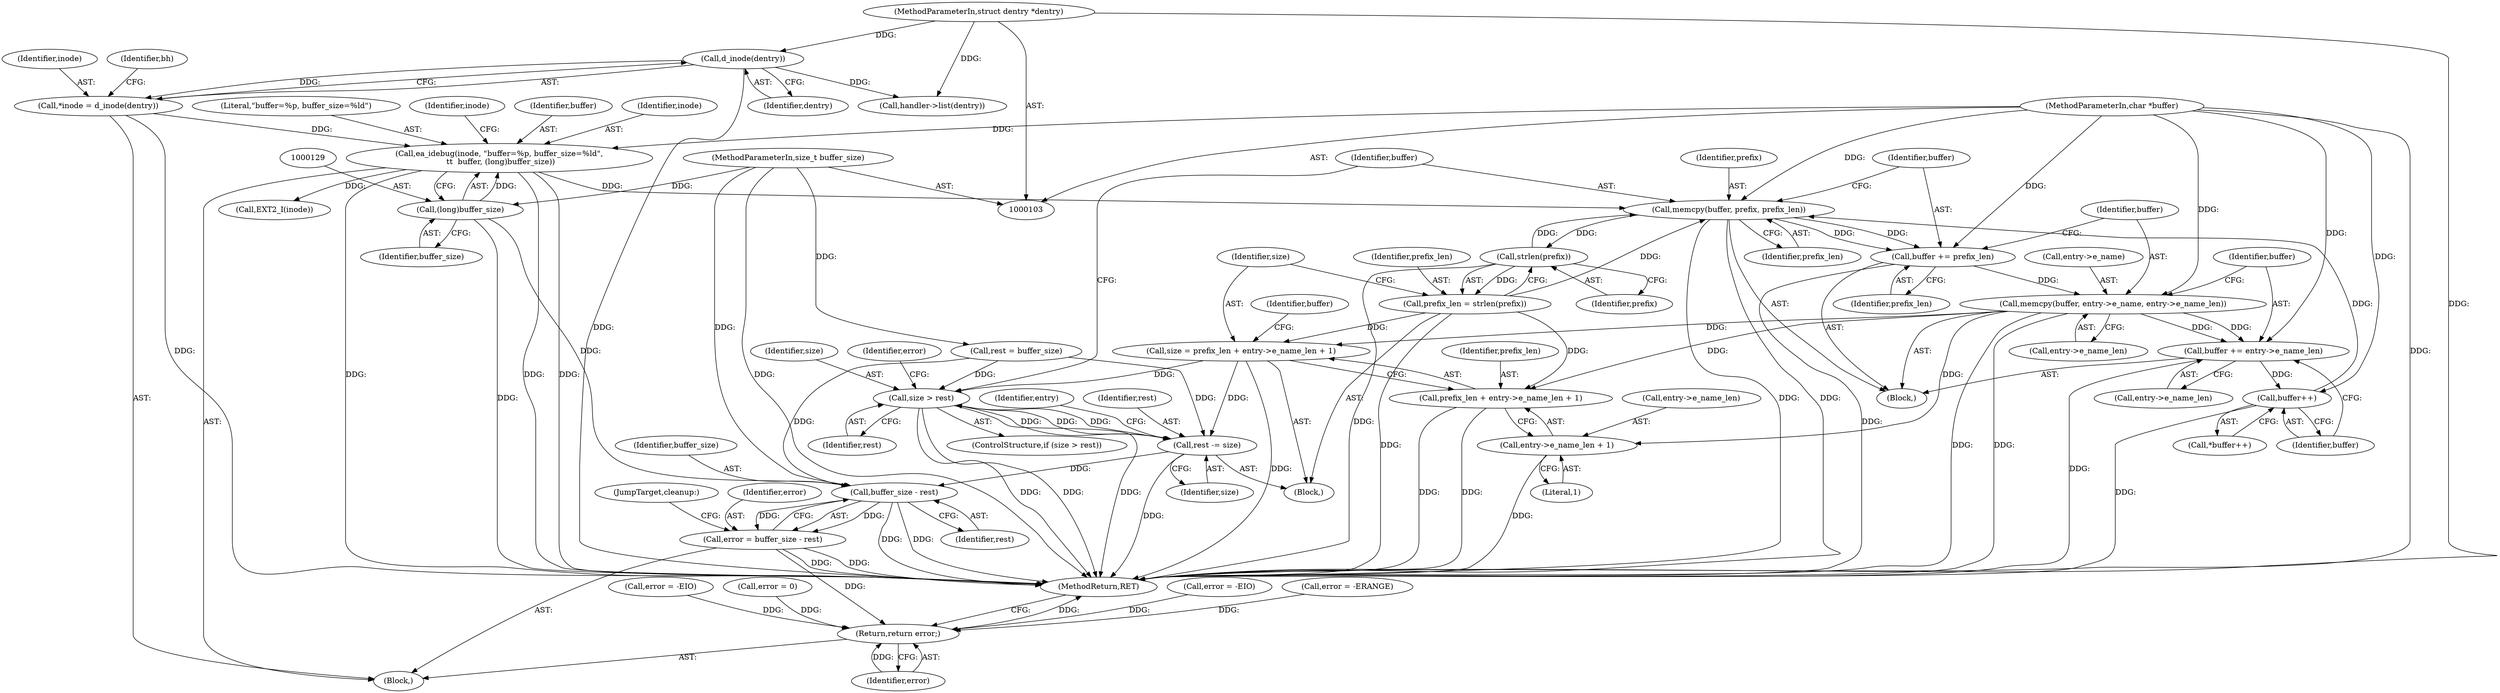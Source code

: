 digraph "0_linux_be0726d33cb8f411945884664924bed3cb8c70ee_8@API" {
"1000322" [label="(Call,memcpy(buffer, prefix, prefix_len))"];
"1000124" [label="(Call,ea_idebug(inode, \"buffer=%p, buffer_size=%ld\",\n \t\t  buffer, (long)buffer_size))"];
"1000109" [label="(Call,*inode = d_inode(dentry))"];
"1000111" [label="(Call,d_inode(dentry))"];
"1000104" [label="(MethodParameterIn,struct dentry *dentry)"];
"1000105" [label="(MethodParameterIn,char *buffer)"];
"1000128" [label="(Call,(long)buffer_size)"];
"1000106" [label="(MethodParameterIn,size_t buffer_size)"];
"1000344" [label="(Call,buffer++)"];
"1000337" [label="(Call,buffer += entry->e_name_len)"];
"1000329" [label="(Call,memcpy(buffer, entry->e_name, entry->e_name_len))"];
"1000326" [label="(Call,buffer += prefix_len)"];
"1000322" [label="(Call,memcpy(buffer, prefix, prefix_len))"];
"1000297" [label="(Call,strlen(prefix))"];
"1000295" [label="(Call,prefix_len = strlen(prefix))"];
"1000300" [label="(Call,size = prefix_len + entry->e_name_len + 1)"];
"1000313" [label="(Call,size > rest)"];
"1000347" [label="(Call,rest -= size)"];
"1000352" [label="(Call,buffer_size - rest)"];
"1000350" [label="(Call,error = buffer_size - rest)"];
"1000364" [label="(Return,return error;)"];
"1000302" [label="(Call,prefix_len + entry->e_name_len + 1)"];
"1000304" [label="(Call,entry->e_name_len + 1)"];
"1000345" [label="(Identifier,buffer)"];
"1000301" [label="(Identifier,size)"];
"1000104" [label="(MethodParameterIn,struct dentry *dentry)"];
"1000322" [label="(Call,memcpy(buffer, prefix, prefix_len))"];
"1000110" [label="(Identifier,inode)"];
"1000126" [label="(Literal,\"buffer=%p, buffer_size=%ld\")"];
"1000318" [label="(Identifier,error)"];
"1000330" [label="(Identifier,buffer)"];
"1000349" [label="(Identifier,size)"];
"1000354" [label="(Identifier,rest)"];
"1000343" [label="(Call,*buffer++)"];
"1000124" [label="(Call,ea_idebug(inode, \"buffer=%p, buffer_size=%ld\",\n \t\t  buffer, (long)buffer_size))"];
"1000313" [label="(Call,size > rest)"];
"1000225" [label="(Call,error = -EIO)"];
"1000107" [label="(Block,)"];
"1000364" [label="(Return,return error;)"];
"1000329" [label="(Call,memcpy(buffer, entry->e_name, entry->e_name_len))"];
"1000296" [label="(Identifier,prefix_len)"];
"1000290" [label="(Block,)"];
"1000317" [label="(Call,error = -ERANGE)"];
"1000352" [label="(Call,buffer_size - rest)"];
"1000305" [label="(Call,entry->e_name_len)"];
"1000326" [label="(Call,buffer += prefix_len)"];
"1000112" [label="(Identifier,dentry)"];
"1000130" [label="(Identifier,buffer_size)"];
"1000105" [label="(MethodParameterIn,char *buffer)"];
"1000115" [label="(Identifier,bh)"];
"1000106" [label="(MethodParameterIn,size_t buffer_size)"];
"1000298" [label="(Identifier,prefix)"];
"1000324" [label="(Identifier,prefix)"];
"1000310" [label="(Identifier,buffer)"];
"1000365" [label="(Identifier,error)"];
"1000314" [label="(Identifier,size)"];
"1000164" [label="(Call,error = -EIO)"];
"1000351" [label="(Identifier,error)"];
"1000325" [label="(Identifier,prefix_len)"];
"1000334" [label="(Call,entry->e_name_len)"];
"1000303" [label="(Identifier,prefix_len)"];
"1000308" [label="(Literal,1)"];
"1000137" [label="(Call,error = 0)"];
"1000135" [label="(Identifier,inode)"];
"1000304" [label="(Call,entry->e_name_len + 1)"];
"1000323" [label="(Identifier,buffer)"];
"1000111" [label="(Call,d_inode(dentry))"];
"1000353" [label="(Identifier,buffer_size)"];
"1000269" [label="(Identifier,entry)"];
"1000355" [label="(JumpTarget,cleanup:)"];
"1000337" [label="(Call,buffer += entry->e_name_len)"];
"1000312" [label="(ControlStructure,if (size > rest))"];
"1000311" [label="(Block,)"];
"1000120" [label="(Call,rest = buffer_size)"];
"1000315" [label="(Identifier,rest)"];
"1000344" [label="(Call,buffer++)"];
"1000338" [label="(Identifier,buffer)"];
"1000127" [label="(Identifier,buffer)"];
"1000109" [label="(Call,*inode = d_inode(dentry))"];
"1000347" [label="(Call,rest -= size)"];
"1000302" [label="(Call,prefix_len + entry->e_name_len + 1)"];
"1000297" [label="(Call,strlen(prefix))"];
"1000348" [label="(Identifier,rest)"];
"1000350" [label="(Call,error = buffer_size - rest)"];
"1000366" [label="(MethodReturn,RET)"];
"1000328" [label="(Identifier,prefix_len)"];
"1000125" [label="(Identifier,inode)"];
"1000339" [label="(Call,entry->e_name_len)"];
"1000327" [label="(Identifier,buffer)"];
"1000295" [label="(Call,prefix_len = strlen(prefix))"];
"1000331" [label="(Call,entry->e_name)"];
"1000128" [label="(Call,(long)buffer_size)"];
"1000300" [label="(Call,size = prefix_len + entry->e_name_len + 1)"];
"1000288" [label="(Call,handler->list(dentry))"];
"1000134" [label="(Call,EXT2_I(inode))"];
"1000322" -> "1000311"  [label="AST: "];
"1000322" -> "1000325"  [label="CFG: "];
"1000323" -> "1000322"  [label="AST: "];
"1000324" -> "1000322"  [label="AST: "];
"1000325" -> "1000322"  [label="AST: "];
"1000327" -> "1000322"  [label="CFG: "];
"1000322" -> "1000366"  [label="DDG: "];
"1000322" -> "1000366"  [label="DDG: "];
"1000322" -> "1000297"  [label="DDG: "];
"1000124" -> "1000322"  [label="DDG: "];
"1000344" -> "1000322"  [label="DDG: "];
"1000105" -> "1000322"  [label="DDG: "];
"1000297" -> "1000322"  [label="DDG: "];
"1000295" -> "1000322"  [label="DDG: "];
"1000322" -> "1000326"  [label="DDG: "];
"1000322" -> "1000326"  [label="DDG: "];
"1000124" -> "1000107"  [label="AST: "];
"1000124" -> "1000128"  [label="CFG: "];
"1000125" -> "1000124"  [label="AST: "];
"1000126" -> "1000124"  [label="AST: "];
"1000127" -> "1000124"  [label="AST: "];
"1000128" -> "1000124"  [label="AST: "];
"1000135" -> "1000124"  [label="CFG: "];
"1000124" -> "1000366"  [label="DDG: "];
"1000124" -> "1000366"  [label="DDG: "];
"1000124" -> "1000366"  [label="DDG: "];
"1000109" -> "1000124"  [label="DDG: "];
"1000105" -> "1000124"  [label="DDG: "];
"1000128" -> "1000124"  [label="DDG: "];
"1000124" -> "1000134"  [label="DDG: "];
"1000109" -> "1000107"  [label="AST: "];
"1000109" -> "1000111"  [label="CFG: "];
"1000110" -> "1000109"  [label="AST: "];
"1000111" -> "1000109"  [label="AST: "];
"1000115" -> "1000109"  [label="CFG: "];
"1000109" -> "1000366"  [label="DDG: "];
"1000111" -> "1000109"  [label="DDG: "];
"1000111" -> "1000112"  [label="CFG: "];
"1000112" -> "1000111"  [label="AST: "];
"1000111" -> "1000366"  [label="DDG: "];
"1000104" -> "1000111"  [label="DDG: "];
"1000111" -> "1000288"  [label="DDG: "];
"1000104" -> "1000103"  [label="AST: "];
"1000104" -> "1000366"  [label="DDG: "];
"1000104" -> "1000288"  [label="DDG: "];
"1000105" -> "1000103"  [label="AST: "];
"1000105" -> "1000366"  [label="DDG: "];
"1000105" -> "1000326"  [label="DDG: "];
"1000105" -> "1000329"  [label="DDG: "];
"1000105" -> "1000337"  [label="DDG: "];
"1000105" -> "1000344"  [label="DDG: "];
"1000128" -> "1000130"  [label="CFG: "];
"1000129" -> "1000128"  [label="AST: "];
"1000130" -> "1000128"  [label="AST: "];
"1000128" -> "1000366"  [label="DDG: "];
"1000106" -> "1000128"  [label="DDG: "];
"1000128" -> "1000352"  [label="DDG: "];
"1000106" -> "1000103"  [label="AST: "];
"1000106" -> "1000366"  [label="DDG: "];
"1000106" -> "1000120"  [label="DDG: "];
"1000106" -> "1000352"  [label="DDG: "];
"1000344" -> "1000343"  [label="AST: "];
"1000344" -> "1000345"  [label="CFG: "];
"1000345" -> "1000344"  [label="AST: "];
"1000343" -> "1000344"  [label="CFG: "];
"1000344" -> "1000366"  [label="DDG: "];
"1000337" -> "1000344"  [label="DDG: "];
"1000337" -> "1000311"  [label="AST: "];
"1000337" -> "1000339"  [label="CFG: "];
"1000338" -> "1000337"  [label="AST: "];
"1000339" -> "1000337"  [label="AST: "];
"1000345" -> "1000337"  [label="CFG: "];
"1000337" -> "1000366"  [label="DDG: "];
"1000329" -> "1000337"  [label="DDG: "];
"1000329" -> "1000337"  [label="DDG: "];
"1000329" -> "1000311"  [label="AST: "];
"1000329" -> "1000334"  [label="CFG: "];
"1000330" -> "1000329"  [label="AST: "];
"1000331" -> "1000329"  [label="AST: "];
"1000334" -> "1000329"  [label="AST: "];
"1000338" -> "1000329"  [label="CFG: "];
"1000329" -> "1000366"  [label="DDG: "];
"1000329" -> "1000366"  [label="DDG: "];
"1000329" -> "1000300"  [label="DDG: "];
"1000329" -> "1000302"  [label="DDG: "];
"1000329" -> "1000304"  [label="DDG: "];
"1000326" -> "1000329"  [label="DDG: "];
"1000326" -> "1000311"  [label="AST: "];
"1000326" -> "1000328"  [label="CFG: "];
"1000327" -> "1000326"  [label="AST: "];
"1000328" -> "1000326"  [label="AST: "];
"1000330" -> "1000326"  [label="CFG: "];
"1000326" -> "1000366"  [label="DDG: "];
"1000297" -> "1000295"  [label="AST: "];
"1000297" -> "1000298"  [label="CFG: "];
"1000298" -> "1000297"  [label="AST: "];
"1000295" -> "1000297"  [label="CFG: "];
"1000297" -> "1000366"  [label="DDG: "];
"1000297" -> "1000295"  [label="DDG: "];
"1000295" -> "1000290"  [label="AST: "];
"1000296" -> "1000295"  [label="AST: "];
"1000301" -> "1000295"  [label="CFG: "];
"1000295" -> "1000366"  [label="DDG: "];
"1000295" -> "1000300"  [label="DDG: "];
"1000295" -> "1000302"  [label="DDG: "];
"1000300" -> "1000290"  [label="AST: "];
"1000300" -> "1000302"  [label="CFG: "];
"1000301" -> "1000300"  [label="AST: "];
"1000302" -> "1000300"  [label="AST: "];
"1000310" -> "1000300"  [label="CFG: "];
"1000300" -> "1000366"  [label="DDG: "];
"1000300" -> "1000313"  [label="DDG: "];
"1000300" -> "1000347"  [label="DDG: "];
"1000313" -> "1000312"  [label="AST: "];
"1000313" -> "1000315"  [label="CFG: "];
"1000314" -> "1000313"  [label="AST: "];
"1000315" -> "1000313"  [label="AST: "];
"1000318" -> "1000313"  [label="CFG: "];
"1000323" -> "1000313"  [label="CFG: "];
"1000313" -> "1000366"  [label="DDG: "];
"1000313" -> "1000366"  [label="DDG: "];
"1000313" -> "1000366"  [label="DDG: "];
"1000347" -> "1000313"  [label="DDG: "];
"1000120" -> "1000313"  [label="DDG: "];
"1000313" -> "1000347"  [label="DDG: "];
"1000313" -> "1000347"  [label="DDG: "];
"1000347" -> "1000290"  [label="AST: "];
"1000347" -> "1000349"  [label="CFG: "];
"1000348" -> "1000347"  [label="AST: "];
"1000349" -> "1000347"  [label="AST: "];
"1000269" -> "1000347"  [label="CFG: "];
"1000347" -> "1000366"  [label="DDG: "];
"1000120" -> "1000347"  [label="DDG: "];
"1000347" -> "1000352"  [label="DDG: "];
"1000352" -> "1000350"  [label="AST: "];
"1000352" -> "1000354"  [label="CFG: "];
"1000353" -> "1000352"  [label="AST: "];
"1000354" -> "1000352"  [label="AST: "];
"1000350" -> "1000352"  [label="CFG: "];
"1000352" -> "1000366"  [label="DDG: "];
"1000352" -> "1000366"  [label="DDG: "];
"1000352" -> "1000350"  [label="DDG: "];
"1000352" -> "1000350"  [label="DDG: "];
"1000120" -> "1000352"  [label="DDG: "];
"1000350" -> "1000107"  [label="AST: "];
"1000351" -> "1000350"  [label="AST: "];
"1000355" -> "1000350"  [label="CFG: "];
"1000350" -> "1000366"  [label="DDG: "];
"1000350" -> "1000366"  [label="DDG: "];
"1000350" -> "1000364"  [label="DDG: "];
"1000364" -> "1000107"  [label="AST: "];
"1000364" -> "1000365"  [label="CFG: "];
"1000365" -> "1000364"  [label="AST: "];
"1000366" -> "1000364"  [label="CFG: "];
"1000364" -> "1000366"  [label="DDG: "];
"1000365" -> "1000364"  [label="DDG: "];
"1000317" -> "1000364"  [label="DDG: "];
"1000225" -> "1000364"  [label="DDG: "];
"1000137" -> "1000364"  [label="DDG: "];
"1000164" -> "1000364"  [label="DDG: "];
"1000302" -> "1000304"  [label="CFG: "];
"1000303" -> "1000302"  [label="AST: "];
"1000304" -> "1000302"  [label="AST: "];
"1000302" -> "1000366"  [label="DDG: "];
"1000302" -> "1000366"  [label="DDG: "];
"1000304" -> "1000308"  [label="CFG: "];
"1000305" -> "1000304"  [label="AST: "];
"1000308" -> "1000304"  [label="AST: "];
"1000304" -> "1000366"  [label="DDG: "];
}
